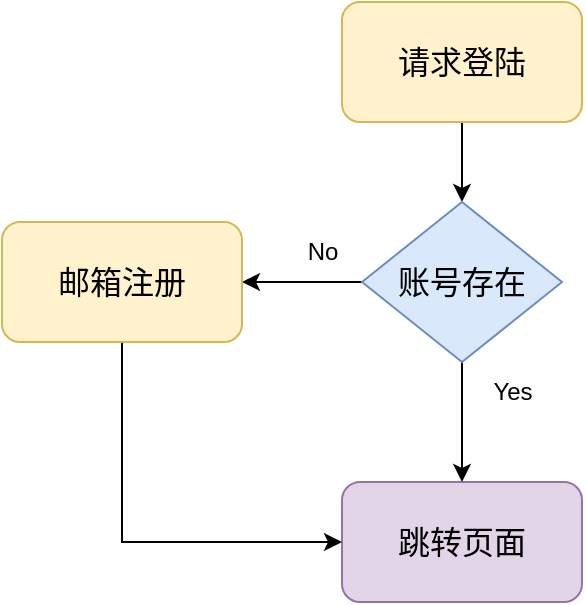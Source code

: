 <mxfile version="24.2.8" type="github">
  <diagram name="第 1 页" id="x6DU5e6zfSBmo6PIq0Tz">
    <mxGraphModel dx="906" dy="557" grid="1" gridSize="10" guides="1" tooltips="1" connect="1" arrows="1" fold="1" page="1" pageScale="1" pageWidth="827" pageHeight="1169" math="0" shadow="0">
      <root>
        <mxCell id="0" />
        <mxCell id="1" parent="0" />
        <mxCell id="p2-TfMb37SsXBgMvfIKl-4" value="" style="edgeStyle=orthogonalEdgeStyle;rounded=0;orthogonalLoop=1;jettySize=auto;html=1;" edge="1" parent="1" source="p2-TfMb37SsXBgMvfIKl-1" target="p2-TfMb37SsXBgMvfIKl-3">
          <mxGeometry relative="1" as="geometry" />
        </mxCell>
        <mxCell id="p2-TfMb37SsXBgMvfIKl-1" value="&lt;font style=&quot;font-size: 16px;&quot;&gt;请求登陆&lt;/font&gt;" style="rounded=1;whiteSpace=wrap;html=1;fillColor=#fff2cc;strokeColor=#d6b656;" vertex="1" parent="1">
          <mxGeometry x="360" y="160" width="120" height="60" as="geometry" />
        </mxCell>
        <mxCell id="p2-TfMb37SsXBgMvfIKl-2" value="&lt;font style=&quot;font-size: 16px;&quot;&gt;跳转页面&lt;/font&gt;" style="rounded=1;whiteSpace=wrap;html=1;fillColor=#e1d5e7;strokeColor=#9673a6;" vertex="1" parent="1">
          <mxGeometry x="360" y="400" width="120" height="60" as="geometry" />
        </mxCell>
        <mxCell id="p2-TfMb37SsXBgMvfIKl-5" value="" style="edgeStyle=orthogonalEdgeStyle;rounded=0;orthogonalLoop=1;jettySize=auto;html=1;" edge="1" parent="1" source="p2-TfMb37SsXBgMvfIKl-3" target="p2-TfMb37SsXBgMvfIKl-2">
          <mxGeometry relative="1" as="geometry" />
        </mxCell>
        <mxCell id="p2-TfMb37SsXBgMvfIKl-8" value="" style="edgeStyle=orthogonalEdgeStyle;rounded=0;orthogonalLoop=1;jettySize=auto;html=1;" edge="1" parent="1" source="p2-TfMb37SsXBgMvfIKl-3" target="p2-TfMb37SsXBgMvfIKl-7">
          <mxGeometry relative="1" as="geometry" />
        </mxCell>
        <mxCell id="p2-TfMb37SsXBgMvfIKl-3" value="&lt;font size=&quot;3&quot;&gt;账号存在&lt;/font&gt;" style="rhombus;whiteSpace=wrap;html=1;fillColor=#dae8fc;strokeColor=#6c8ebf;" vertex="1" parent="1">
          <mxGeometry x="370" y="260" width="100" height="80" as="geometry" />
        </mxCell>
        <mxCell id="p2-TfMb37SsXBgMvfIKl-6" value="Yes" style="text;html=1;align=center;verticalAlign=middle;resizable=0;points=[];autosize=1;strokeColor=none;fillColor=none;" vertex="1" parent="1">
          <mxGeometry x="425" y="340" width="40" height="30" as="geometry" />
        </mxCell>
        <mxCell id="p2-TfMb37SsXBgMvfIKl-11" style="edgeStyle=orthogonalEdgeStyle;rounded=0;orthogonalLoop=1;jettySize=auto;html=1;entryX=0;entryY=0.5;entryDx=0;entryDy=0;" edge="1" parent="1" source="p2-TfMb37SsXBgMvfIKl-7" target="p2-TfMb37SsXBgMvfIKl-2">
          <mxGeometry relative="1" as="geometry">
            <Array as="points">
              <mxPoint x="250" y="430" />
            </Array>
          </mxGeometry>
        </mxCell>
        <mxCell id="p2-TfMb37SsXBgMvfIKl-7" value="&lt;font style=&quot;font-size: 16px;&quot;&gt;邮箱注册&lt;/font&gt;" style="rounded=1;whiteSpace=wrap;html=1;fillColor=#fff2cc;strokeColor=#d6b656;" vertex="1" parent="1">
          <mxGeometry x="190" y="270" width="120" height="60" as="geometry" />
        </mxCell>
        <mxCell id="p2-TfMb37SsXBgMvfIKl-10" value="No" style="text;html=1;align=center;verticalAlign=middle;resizable=0;points=[];autosize=1;strokeColor=none;fillColor=none;" vertex="1" parent="1">
          <mxGeometry x="330" y="270" width="40" height="30" as="geometry" />
        </mxCell>
      </root>
    </mxGraphModel>
  </diagram>
</mxfile>
